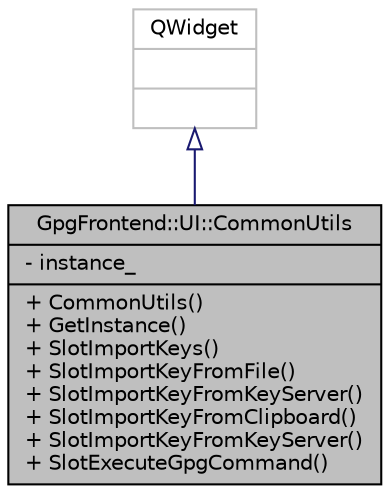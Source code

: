 digraph "GpgFrontend::UI::CommonUtils"
{
 // INTERACTIVE_SVG=YES
 // LATEX_PDF_SIZE
  edge [fontname="Helvetica",fontsize="10",labelfontname="Helvetica",labelfontsize="10"];
  node [fontname="Helvetica",fontsize="10",shape=record];
  Node1 [label="{GpgFrontend::UI::CommonUtils\n|- instance_\l|+ CommonUtils()\l+ GetInstance()\l+ SlotImportKeys()\l+ SlotImportKeyFromFile()\l+ SlotImportKeyFromKeyServer()\l+ SlotImportKeyFromClipboard()\l+ SlotImportKeyFromKeyServer()\l+ SlotExecuteGpgCommand()\l}",height=0.2,width=0.4,color="black", fillcolor="grey75", style="filled", fontcolor="black",tooltip=" "];
  Node2 -> Node1 [dir="back",color="midnightblue",fontsize="10",style="solid",arrowtail="onormal",fontname="Helvetica"];
  Node2 [label="{QWidget\n||}",height=0.2,width=0.4,color="grey75", fillcolor="white", style="filled",tooltip=" "];
}

